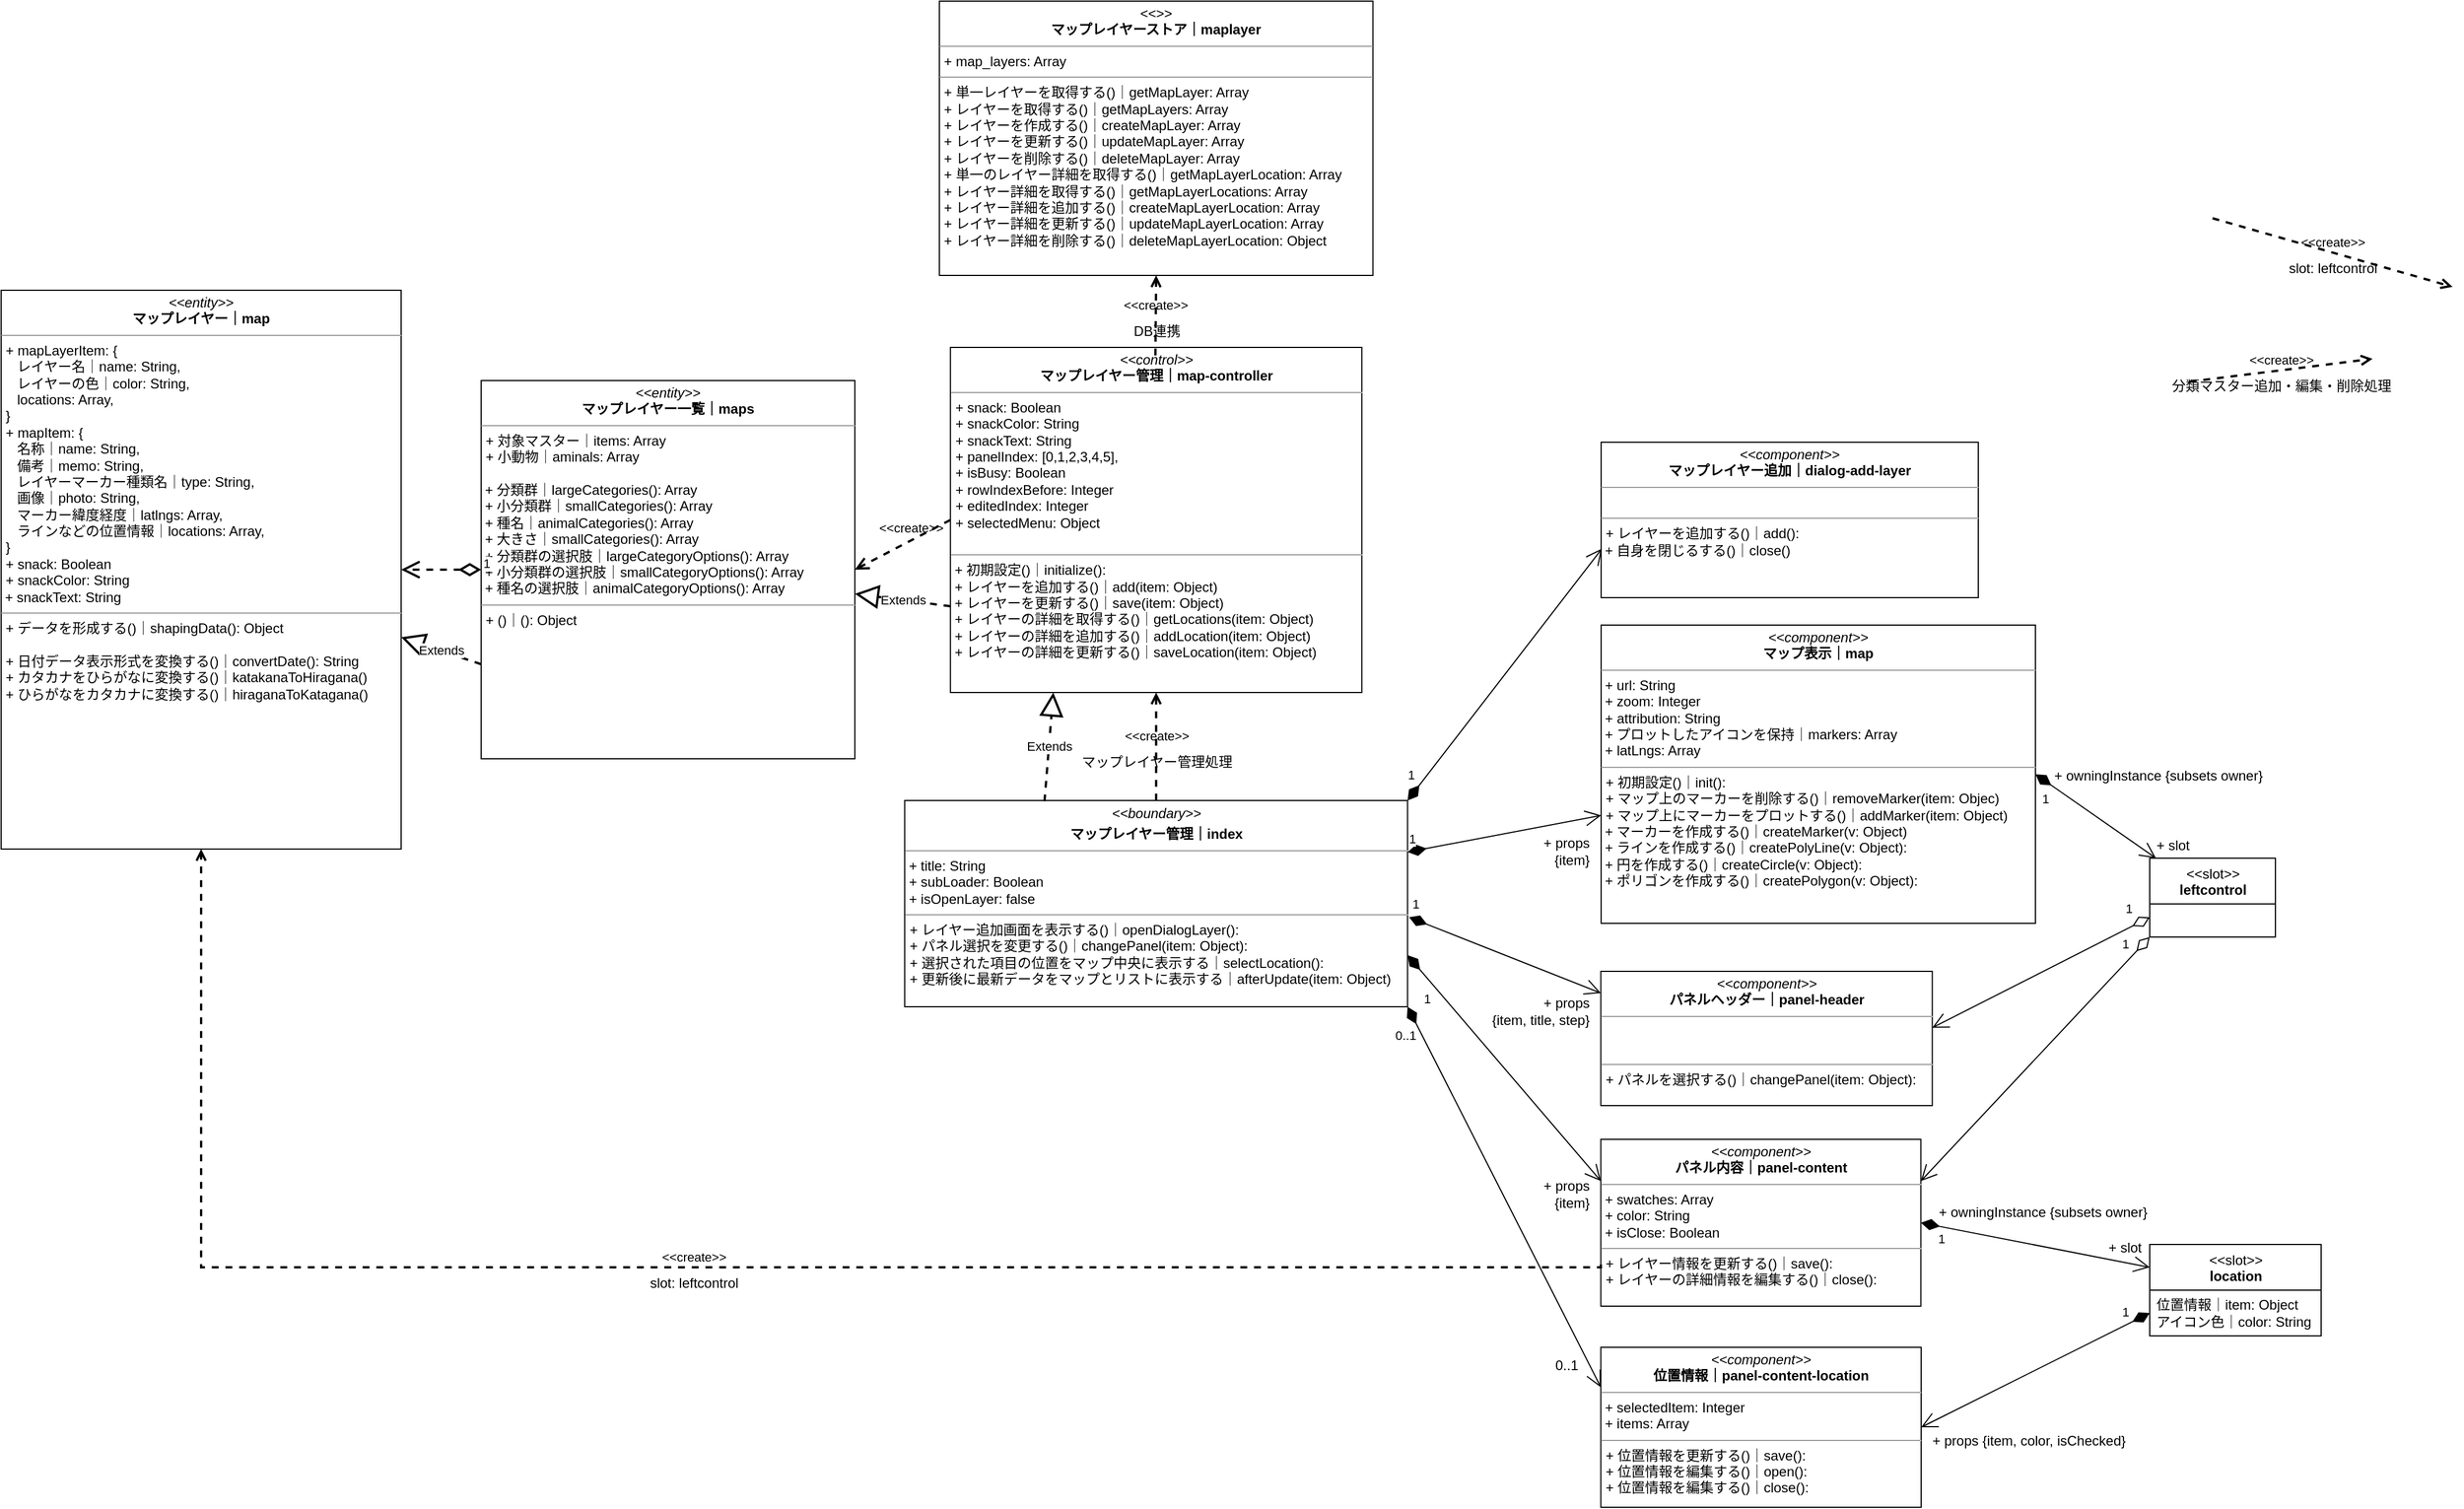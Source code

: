 <mxfile version="20.3.6" type="github">
  <diagram id="1vQAmfwqQpi16tIRLO6_" name="関連図">
    <mxGraphModel dx="1969" dy="3689" grid="1" gridSize="10" guides="1" tooltips="1" connect="1" arrows="1" fold="1" page="1" pageScale="1" pageWidth="1654" pageHeight="1169" math="0" shadow="0">
      <root>
        <mxCell id="0" />
        <mxCell id="1" parent="0" />
        <mxCell id="9pBoTxXE3n9o_mQpE5U--1" value="&lt;p style=&quot;margin:0px;margin-top:4px;text-align:center;&quot;&gt;&lt;i&gt;&amp;lt;&amp;lt;control&amp;gt;&amp;gt;&lt;/i&gt;&lt;br&gt;&lt;b&gt;マップレイヤー管理｜map-controller&lt;/b&gt;&lt;/p&gt;&lt;hr size=&quot;1&quot;&gt;&lt;p style=&quot;margin:0px;margin-left:4px;&quot;&gt;+&amp;nbsp;&lt;span style=&quot;background-color: initial;&quot;&gt;snack: Boolean&lt;/span&gt;&lt;/p&gt;&lt;p style=&quot;margin:0px;margin-left:4px;&quot;&gt;+ snackColor: String&lt;/p&gt;&lt;p style=&quot;margin:0px;margin-left:4px;&quot;&gt;+ snackText: String&lt;/p&gt;&lt;p style=&quot;margin:0px;margin-left:4px;&quot;&gt;+ panelIndex: [0,1,2,3,4,5],&lt;/p&gt;&lt;p style=&quot;margin:0px;margin-left:4px;&quot;&gt;+ isBusy: Boolean&lt;/p&gt;&lt;p style=&quot;margin:0px;margin-left:4px;&quot;&gt;+ rowIndexBefore: Integer&lt;/p&gt;&lt;p style=&quot;margin:0px;margin-left:4px;&quot;&gt;+ editedIndex: Integer&lt;/p&gt;&lt;p style=&quot;margin:0px;margin-left:4px;&quot;&gt;+ selectedMenu: Object&lt;/p&gt;&lt;br&gt;&lt;div&gt;&lt;/div&gt;&lt;hr size=&quot;1&quot;&gt;&lt;p style=&quot;margin:0px;margin-left:4px;&quot;&gt;&lt;/p&gt;&amp;nbsp;+ 初期設定()｜initialize():&amp;nbsp;&lt;br&gt;&amp;nbsp;&lt;span style=&quot;background-color: initial;&quot;&gt;+&amp;nbsp;&lt;/span&gt;レイヤーを追加する()｜&lt;span style=&quot;background-color: initial;&quot;&gt;add(item: Object)&lt;br&gt;&lt;/span&gt;&amp;nbsp;&lt;span style=&quot;background-color: initial;&quot;&gt;+&amp;nbsp;&lt;/span&gt;レイヤーを更新する()｜&lt;span style=&quot;background-color: initial;&quot;&gt;save(item: Object)&lt;/span&gt;&lt;span style=&quot;background-color: initial;&quot;&gt;&lt;br&gt;&lt;/span&gt;&amp;nbsp;&lt;span style=&quot;background-color: initial;&quot;&gt;+&amp;nbsp;&lt;/span&gt;レイヤーの詳細を取得する()｜&lt;span style=&quot;background-color: initial;&quot;&gt;getLocations(item: Object)&lt;br&gt;&lt;/span&gt;&amp;nbsp;&lt;span style=&quot;background-color: initial;&quot;&gt;+&amp;nbsp;&lt;/span&gt;レイヤーの詳細を追加する()｜&lt;span style=&quot;background-color: initial;&quot;&gt;addLocation(item: Object)&lt;br&gt;&lt;/span&gt;&amp;nbsp;&lt;span style=&quot;background-color: initial;&quot;&gt;+&amp;nbsp;&lt;/span&gt;レイヤーの詳細を更新する()｜&lt;span style=&quot;background-color: initial;&quot;&gt;saveLocation(item: Object)&lt;/span&gt;&lt;span style=&quot;background-color: initial;&quot;&gt;&lt;br&gt;&lt;/span&gt;" style="verticalAlign=top;align=left;overflow=fill;fontSize=12;fontFamily=Helvetica;html=1;" vertex="1" parent="1">
          <mxGeometry x="910.63" y="-1997" width="360" height="302" as="geometry" />
        </mxCell>
        <mxCell id="9pBoTxXE3n9o_mQpE5U--2" value="&lt;p style=&quot;margin:0px;margin-top:4px;text-align:center;&quot;&gt;&lt;i&gt;&amp;lt;&amp;lt;entity&amp;gt;&amp;gt;&lt;/i&gt;&lt;br&gt;&lt;b&gt;マップレイヤー｜map&lt;/b&gt;&lt;/p&gt;&lt;hr size=&quot;1&quot;&gt;&lt;p style=&quot;margin:0px;margin-left:4px;&quot;&gt;&lt;span style=&quot;background-color: initial;&quot;&gt;+ mapLayerItem: {&amp;nbsp;&lt;/span&gt;&lt;/p&gt;&lt;p style=&quot;margin:0px;margin-left:4px;&quot;&gt;&lt;span style=&quot;background-color: initial;&quot;&gt;&amp;nbsp; &amp;nbsp;レイヤー名｜name: String,&lt;/span&gt;&lt;br&gt;&lt;/p&gt;&lt;p style=&quot;margin:0px;margin-left:4px;&quot;&gt;&lt;span style=&quot;background-color: initial;&quot;&gt;&amp;nbsp; &amp;nbsp;レイヤーの色｜color: String,&lt;/span&gt;&lt;br&gt;&lt;/p&gt;&lt;p style=&quot;margin:0px;margin-left:4px;&quot;&gt;&lt;span style=&quot;background-color: initial;&quot;&gt;&amp;nbsp; &amp;nbsp;locations: Array,&lt;/span&gt;&lt;br&gt;&lt;/p&gt;&lt;p style=&quot;margin:0px;margin-left:4px;&quot;&gt;}&lt;/p&gt;&lt;p style=&quot;margin: 0px 0px 0px 4px;&quot;&gt;+&amp;nbsp;mapItem: {&lt;/p&gt;&lt;p style=&quot;margin: 0px 0px 0px 4px;&quot;&gt;&amp;nbsp; &amp;nbsp;名称｜name: String,&lt;br&gt;&lt;/p&gt;&lt;p style=&quot;margin: 0px 0px 0px 4px;&quot;&gt;&amp;nbsp; &amp;nbsp;備考｜memo: String,&lt;br&gt;&lt;/p&gt;&lt;p style=&quot;margin: 0px 0px 0px 4px;&quot;&gt;&amp;nbsp; &amp;nbsp;レイヤーマーカー種類名｜type: String,&lt;br&gt;&lt;/p&gt;&lt;p style=&quot;margin: 0px 0px 0px 4px;&quot;&gt;&amp;nbsp; &amp;nbsp;画像｜photo: String,&lt;br&gt;&lt;/p&gt;&lt;p style=&quot;margin: 0px 0px 0px 4px;&quot;&gt;&amp;nbsp; &amp;nbsp;マーカー緯度経度｜latlngs: Array,&lt;br&gt;&lt;/p&gt;&lt;p style=&quot;margin: 0px 0px 0px 4px;&quot;&gt;&amp;nbsp; &amp;nbsp;ラインなどの位置情報｜locations: Array,&lt;br&gt;&lt;/p&gt;&lt;p style=&quot;margin: 0px 0px 0px 4px;&quot;&gt;}&lt;/p&gt;&lt;p style=&quot;margin: 0px 0px 0px 4px;&quot;&gt;&lt;span style=&quot;background-color: initial;&quot;&gt;+&amp;nbsp;snack: Boolean&lt;/span&gt;&lt;br&gt;&lt;/p&gt;&lt;p style=&quot;margin: 0px 0px 0px 4px;&quot;&gt;+&amp;nbsp;snackColor: String&lt;span style=&quot;background-color: initial;&quot;&gt;&lt;br&gt;&lt;/span&gt;&lt;/p&gt;&amp;nbsp;+&amp;nbsp;snackText&lt;span style=&quot;background-color: initial;&quot;&gt;: String&lt;/span&gt;&lt;br&gt;&lt;hr size=&quot;1&quot;&gt;&lt;p style=&quot;margin:0px;margin-left:4px;&quot;&gt;+ データを形成する()｜shapingData(): Object&lt;br&gt;&lt;/p&gt;&lt;p style=&quot;margin:0px;margin-left:4px;&quot;&gt;&lt;br&gt;&lt;/p&gt;&lt;p style=&quot;margin:0px;margin-left:4px;&quot;&gt;+ 日付データ表示形式を変換する()｜convertDate(): String&lt;br&gt;&lt;/p&gt;&lt;p style=&quot;margin:0px;margin-left:4px;&quot;&gt;+ カタカナをひらがなに変換する()｜katakanaToHiragana()&lt;/p&gt;&lt;p style=&quot;margin:0px;margin-left:4px;&quot;&gt;+ ひらがなをカタカナ&lt;span style=&quot;background-color: initial;&quot;&gt;に変換する()｜hiraganaToKatagana()&lt;/span&gt;&lt;/p&gt;" style="verticalAlign=top;align=left;overflow=fill;fontSize=12;fontFamily=Helvetica;html=1;" vertex="1" parent="1">
          <mxGeometry x="80" y="-2047" width="350" height="489" as="geometry" />
        </mxCell>
        <mxCell id="9pBoTxXE3n9o_mQpE5U--3" value="&lt;p style=&quot;margin:0px;margin-top:4px;text-align:center;&quot;&gt;&lt;i&gt;&amp;lt;&amp;lt;entity&amp;gt;&amp;gt;&lt;/i&gt;&lt;br&gt;&lt;b&gt;マップレイヤー一覧｜&lt;/b&gt;&lt;b&gt;map&lt;/b&gt;&lt;b&gt;s&lt;/b&gt;&lt;br&gt;&lt;/p&gt;&lt;hr size=&quot;1&quot;&gt;&lt;p style=&quot;margin:0px;margin-left:4px;&quot;&gt;+ 対象マスター｜items: Array&lt;/p&gt;&lt;p style=&quot;margin:0px;margin-left:4px;&quot;&gt;+ 小動物｜aminals: Array&lt;br&gt;&lt;/p&gt;&lt;p style=&quot;margin:0px;margin-left:4px;&quot;&gt;&lt;br&gt;&lt;/p&gt;&lt;div style=&quot;&quot;&gt;&lt;div&gt;&amp;nbsp;+ 分類群｜largeCategories(): Array&lt;/div&gt;&lt;div&gt;&amp;nbsp;+ 小分類群｜smallCategories(): Array&lt;/div&gt;&lt;div&gt;&amp;nbsp;+ 種名｜animalCategories(): Array&lt;br&gt;&lt;/div&gt;&lt;div&gt;&amp;nbsp;+ 大きさ｜smallCategories(): Array&lt;br&gt;&lt;/div&gt;&lt;div&gt;&amp;nbsp;+ 分類群の選択肢｜largeCategoryOptions(): Array&lt;/div&gt;&lt;div&gt;&amp;nbsp;+ 小分類群の選択肢｜smallCategoryOptions(): Array&lt;br&gt;&lt;/div&gt;&lt;div&gt;&amp;nbsp;+ 種名の選択肢｜animalCategoryOptions(): Array&lt;/div&gt;&lt;/div&gt;&lt;hr size=&quot;1&quot;&gt;&lt;p style=&quot;margin:0px;margin-left:4px;&quot;&gt;&lt;span style=&quot;background-color: initial;&quot;&gt;+ ()｜(): Object&lt;/span&gt;&lt;br&gt;&lt;/p&gt;&lt;p style=&quot;margin:0px;margin-left:4px;&quot;&gt;&lt;br&gt;&lt;/p&gt;" style="verticalAlign=top;align=left;overflow=fill;fontSize=12;fontFamily=Helvetica;html=1;fontColor=#000000;" vertex="1" parent="1">
          <mxGeometry x="500" y="-1968" width="327" height="331" as="geometry" />
        </mxCell>
        <mxCell id="9pBoTxXE3n9o_mQpE5U--4" value="&lt;p style=&quot;margin:0px;margin-top:4px;text-align:center;&quot;&gt;&lt;i&gt;&amp;lt;&amp;lt;&lt;/i&gt;&lt;i&gt;component&lt;/i&gt;&lt;i&gt;&amp;gt;&amp;gt;&lt;/i&gt;&lt;br&gt;&lt;b&gt;マップレイヤー追加｜&lt;/b&gt;&lt;b style=&quot;background-color: initial;&quot;&gt;dialog-add-layer&lt;/b&gt;&lt;/p&gt;&lt;hr size=&quot;1&quot;&gt;&lt;div&gt;&lt;/div&gt;&lt;br&gt;&lt;hr size=&quot;1&quot;&gt;&lt;p style=&quot;margin:0px;margin-left:4px;&quot;&gt;+ レイヤーを追加する()｜add():&amp;nbsp;&lt;/p&gt;&amp;nbsp;+ 自身を閉じるする()｜close()" style="verticalAlign=top;align=left;overflow=fill;fontSize=12;fontFamily=Helvetica;html=1;" vertex="1" parent="1">
          <mxGeometry x="1480" y="-1914" width="330" height="136" as="geometry" />
        </mxCell>
        <mxCell id="9pBoTxXE3n9o_mQpE5U--8" value="&lt;p style=&quot;margin:0px;margin-top:4px;text-align:center;&quot;&gt;&lt;i&gt;&amp;lt;&amp;lt;&lt;/i&gt;&lt;i&gt;component&lt;/i&gt;&lt;i&gt;&amp;gt;&amp;gt;&lt;/i&gt;&lt;br&gt;&lt;b&gt;マップ表示｜&lt;/b&gt;&lt;b style=&quot;background-color: initial;&quot;&gt;map&lt;/b&gt;&lt;/p&gt;&lt;hr size=&quot;1&quot;&gt;&lt;div&gt;&lt;span style=&quot;background-color: initial;&quot;&gt;&amp;nbsp;+ url: String&lt;/span&gt;&lt;/div&gt;&lt;div&gt;&amp;nbsp;+ zoom: Integer&lt;/div&gt;&amp;nbsp;+&amp;nbsp;&lt;span style=&quot;background-color: initial;&quot;&gt;attribution: String&lt;/span&gt;&lt;br&gt;&amp;nbsp;+ プロットしたアイコンを保持｜&lt;span style=&quot;background-color: initial;&quot;&gt;markers: Array&lt;/span&gt;&lt;br&gt;&amp;nbsp;+&amp;nbsp;&lt;span style=&quot;background-color: initial;&quot;&gt;latLngs: Array&lt;/span&gt;&lt;br&gt;&lt;hr size=&quot;1&quot;&gt;&lt;p style=&quot;margin:0px;margin-left:4px;&quot;&gt;+ 初期設定()｜init():&amp;nbsp;&lt;/p&gt;&lt;p style=&quot;margin:0px;margin-left:4px;&quot;&gt;+ マップ上のマーカーを削除する()｜removeMarker(item: Objec)&lt;br&gt;&lt;/p&gt;&lt;p style=&quot;margin:0px;margin-left:4px;&quot;&gt;+ マップ上にマーカーをプロットする()｜addMarker(item: Object)&lt;br&gt;&lt;/p&gt;&amp;nbsp;+ マーカーを作成する()｜createMarker(v: Object)&lt;br&gt;&amp;nbsp;+ ラインを作成する()｜createPolyLine(v: Object):&amp;nbsp;&lt;br&gt;&amp;nbsp;+ 円を作成する()｜createCircle(v: Object):&amp;nbsp;&lt;br&gt;&amp;nbsp;+ ポリゴンを作成する()｜createPolygon(v: Object):&amp;nbsp;" style="verticalAlign=top;align=left;overflow=fill;fontSize=12;fontFamily=Helvetica;html=1;" vertex="1" parent="1">
          <mxGeometry x="1480" y="-1754" width="380" height="261" as="geometry" />
        </mxCell>
        <mxCell id="9pBoTxXE3n9o_mQpE5U--9" value="&lt;p style=&quot;margin:0px;margin-top:4px;text-align:center;&quot;&gt;&lt;i&gt;&amp;lt;&amp;lt;boundary&amp;gt;&amp;gt;&lt;/i&gt;&lt;b&gt;&lt;br&gt;&lt;/b&gt;&lt;/p&gt;&lt;p style=&quot;margin:0px;margin-top:4px;text-align:center;&quot;&gt;&lt;b&gt;マップレイヤー管理｜index&lt;/b&gt;&lt;/p&gt;&lt;hr size=&quot;1&quot;&gt;&lt;div&gt;&amp;nbsp;+ title: String&lt;/div&gt;&lt;div&gt;&lt;span style=&quot;background-color: initial;&quot;&gt;&amp;nbsp;+ subLoader: Boolean&lt;/span&gt;&lt;/div&gt;&lt;div&gt;&lt;span style=&quot;background-color: initial;&quot;&gt;&amp;nbsp;+ isOpenLayer: false&lt;/span&gt;&lt;/div&gt;&lt;hr size=&quot;1&quot;&gt;&lt;p style=&quot;margin:0px;margin-left:4px;&quot;&gt;+ レイヤー追加画面を表示する()｜openDialogLayer():&amp;nbsp;&lt;span style=&quot;background-color: initial;&quot;&gt;&lt;br&gt;&lt;/span&gt;&lt;/p&gt;&lt;p style=&quot;margin:0px;margin-left:4px;&quot;&gt;+ パネル選択を変更する()｜changePanel(item: Object):&amp;nbsp;&lt;br&gt;&lt;/p&gt;&lt;p style=&quot;margin:0px;margin-left:4px;&quot;&gt;+ 選択された項目の位置をマップ中央に表示する｜selectLocation():&amp;nbsp;&lt;/p&gt;&lt;p style=&quot;margin:0px;margin-left:4px;&quot;&gt;+ 更新後に最新データをマップとリストに表示する｜afterUpdate(item: Object)&lt;/p&gt;&lt;p style=&quot;margin:0px;margin-left:4px;&quot;&gt;&lt;/p&gt;" style="verticalAlign=top;align=left;overflow=fill;fontSize=12;fontFamily=Helvetica;html=1;" vertex="1" parent="1">
          <mxGeometry x="870.63" y="-1600.5" width="440" height="180.5" as="geometry" />
        </mxCell>
        <mxCell id="9pBoTxXE3n9o_mQpE5U--10" value="&amp;lt;&amp;lt;create&amp;gt;&amp;gt;" style="endArrow=open;html=1;rounded=0;align=center;verticalAlign=bottom;dashed=1;endFill=0;labelBackgroundColor=none;fontColor=#000000;startSize=22;endSize=6;sourcePerimeterSpacing=0;targetPerimeterSpacing=0;strokeWidth=2;jumpSize=6;" edge="1" parent="1">
          <mxGeometry relative="1" as="geometry">
            <mxPoint x="1995" y="-1967" as="sourcePoint" />
            <mxPoint x="2155" y="-1987" as="targetPoint" />
          </mxGeometry>
        </mxCell>
        <mxCell id="9pBoTxXE3n9o_mQpE5U--11" value="分類マスター追加・編集・削除処理" style="resizable=0;html=1;align=center;verticalAlign=top;labelBackgroundColor=none;fontColor=#000000;" connectable="0" vertex="1" parent="9pBoTxXE3n9o_mQpE5U--10">
          <mxGeometry relative="1" as="geometry" />
        </mxCell>
        <mxCell id="9pBoTxXE3n9o_mQpE5U--12" value="&lt;p style=&quot;margin:0px;margin-top:4px;text-align:center;&quot;&gt;&lt;i&gt;&amp;lt;&amp;lt;&lt;/i&gt;&lt;i&gt;component&lt;/i&gt;&lt;i&gt;&amp;gt;&amp;gt;&lt;/i&gt;&lt;br&gt;&lt;b&gt;パネルヘッダー｜&lt;/b&gt;&lt;b style=&quot;background-color: initial;&quot;&gt;panel-header&lt;/b&gt;&lt;/p&gt;&lt;hr size=&quot;1&quot;&gt;&lt;div&gt;&lt;br&gt;&lt;/div&gt;&lt;br&gt;&lt;hr size=&quot;1&quot;&gt;&lt;p style=&quot;margin:0px;margin-left:4px;&quot;&gt;+ パネルを選択する()｜changePanel(item: Object):&amp;nbsp;&lt;/p&gt;" style="verticalAlign=top;align=left;overflow=fill;fontSize=12;fontFamily=Helvetica;html=1;" vertex="1" parent="1">
          <mxGeometry x="1479.75" y="-1451" width="290" height="117.5" as="geometry" />
        </mxCell>
        <mxCell id="9pBoTxXE3n9o_mQpE5U--13" value="&lt;p style=&quot;margin:0px;margin-top:4px;text-align:center;&quot;&gt;&lt;i&gt;&amp;lt;&amp;lt;&amp;gt;&amp;gt;&lt;/i&gt;&lt;br&gt;&lt;b&gt;マップレイヤーストア｜maplayer&lt;/b&gt;&lt;br&gt;&lt;/p&gt;&lt;hr size=&quot;1&quot;&gt;&lt;p style=&quot;margin:0px;margin-left:4px;&quot;&gt;+ map_layers: Array&lt;/p&gt;&lt;hr size=&quot;1&quot;&gt;&lt;p style=&quot;margin:0px;margin-left:4px;&quot;&gt;&lt;span style=&quot;background-color: initial;&quot;&gt;+ 単一レイヤーを取得する()｜getMapLayer: Array&lt;/span&gt;&lt;br&gt;&lt;/p&gt;&lt;p style=&quot;margin:0px;margin-left:4px;&quot;&gt;+ レイヤーを取得する()｜getMapLayers: Array&lt;/p&gt;&lt;p style=&quot;margin:0px;margin-left:4px;&quot;&gt;+ レイヤーを作成する()｜createMapLayer: Array&lt;/p&gt;&lt;p style=&quot;margin:0px;margin-left:4px;&quot;&gt;+ レイヤーを更新する()｜updateMapLayer: Array&lt;/p&gt;&lt;p style=&quot;margin:0px;margin-left:4px;&quot;&gt;+ レイヤーを削除する()｜deleteMapLayer: Array&lt;/p&gt;&lt;p style=&quot;margin:0px;margin-left:4px;&quot;&gt;+ 単一のレイヤー詳細を取得する()｜getMapLayerLocation: Array&lt;/p&gt;&lt;p style=&quot;margin:0px;margin-left:4px;&quot;&gt;+ レイヤー詳細を取得する()｜getMapLayerLocations: Array&lt;/p&gt;&lt;p style=&quot;margin:0px;margin-left:4px;&quot;&gt;+ レイヤー詳細を追加する()｜createMapLayerLocation: Array&lt;/p&gt;&lt;p style=&quot;margin:0px;margin-left:4px;&quot;&gt;+ レイヤー詳細を更新する()｜updateMapLayerLocation: Array&lt;/p&gt;&lt;p style=&quot;margin:0px;margin-left:4px;&quot;&gt;&lt;span style=&quot;background-color: initial;&quot;&gt;&lt;/span&gt;&lt;/p&gt;&lt;p style=&quot;margin:0px;margin-left:4px;&quot;&gt;+ レイヤー詳細を削除する&lt;span style=&quot;background-color: initial;&quot;&gt;()｜deleteMapLayerLocation: Object&lt;/span&gt;&lt;/p&gt;" style="verticalAlign=top;align=left;overflow=fill;fontSize=12;fontFamily=Helvetica;html=1;fontColor=#000000;" vertex="1" parent="1">
          <mxGeometry x="900.94" y="-2300" width="379.37" height="240" as="geometry" />
        </mxCell>
        <mxCell id="9pBoTxXE3n9o_mQpE5U--16" value="1" style="endArrow=open;html=1;endSize=12;startArrow=diamondThin;startSize=14;startFill=0;align=left;verticalAlign=bottom;rounded=0;dashed=1;fontColor=#000000;sourcePerimeterSpacing=0;targetPerimeterSpacing=0;strokeWidth=2;jumpSize=6;exitX=0;exitY=0.5;exitDx=0;exitDy=0;entryX=1;entryY=0.5;entryDx=0;entryDy=0;" edge="1" parent="1" source="9pBoTxXE3n9o_mQpE5U--3" target="9pBoTxXE3n9o_mQpE5U--2">
          <mxGeometry x="-1" y="3" relative="1" as="geometry">
            <mxPoint x="600" y="-1535.5" as="sourcePoint" />
            <mxPoint x="510" y="-1535.5" as="targetPoint" />
          </mxGeometry>
        </mxCell>
        <mxCell id="9pBoTxXE3n9o_mQpE5U--17" value="Extends" style="endArrow=block;endSize=16;endFill=0;html=1;rounded=0;dashed=1;fontColor=#000000;sourcePerimeterSpacing=0;targetPerimeterSpacing=0;strokeWidth=2;jumpSize=6;exitX=0;exitY=0.75;exitDx=0;exitDy=0;" edge="1" parent="1" source="9pBoTxXE3n9o_mQpE5U--1" target="9pBoTxXE3n9o_mQpE5U--3">
          <mxGeometry width="160" relative="1" as="geometry">
            <mxPoint x="1186.25" y="-1575.5" as="sourcePoint" />
            <mxPoint x="927.0" y="-1571.207" as="targetPoint" />
          </mxGeometry>
        </mxCell>
        <mxCell id="9pBoTxXE3n9o_mQpE5U--18" value="&amp;lt;&amp;lt;create&amp;gt;&amp;gt;" style="endArrow=open;startArrow=none;endFill=0;startFill=0;endSize=8;html=1;verticalAlign=bottom;dashed=1;labelBackgroundColor=none;rounded=0;fontColor=#000000;sourcePerimeterSpacing=0;targetPerimeterSpacing=0;strokeWidth=2;jumpSize=6;entryX=1;entryY=0.5;entryDx=0;entryDy=0;exitX=0;exitY=0.5;exitDx=0;exitDy=0;" edge="1" parent="1" source="9pBoTxXE3n9o_mQpE5U--1" target="9pBoTxXE3n9o_mQpE5U--3">
          <mxGeometry x="-0.189" y="-2" width="160" relative="1" as="geometry">
            <mxPoint x="940.63" y="-1695" as="sourcePoint" />
            <mxPoint x="681.38" y="-1702.25" as="targetPoint" />
            <mxPoint as="offset" />
          </mxGeometry>
        </mxCell>
        <mxCell id="9pBoTxXE3n9o_mQpE5U--19" value="&amp;lt;&amp;lt;create&amp;gt;&amp;gt;" style="endArrow=open;html=1;rounded=0;align=center;verticalAlign=bottom;dashed=1;endFill=0;labelBackgroundColor=none;fontColor=#000000;startSize=22;endSize=6;sourcePerimeterSpacing=0;targetPerimeterSpacing=0;strokeWidth=2;jumpSize=6;entryX=0.5;entryY=1;entryDx=0;entryDy=0;" edge="1" parent="1" source="9pBoTxXE3n9o_mQpE5U--9" target="9pBoTxXE3n9o_mQpE5U--1">
          <mxGeometry relative="1" as="geometry">
            <mxPoint x="1300.447" y="-1543.47" as="sourcePoint" />
            <mxPoint x="1510.0" y="-1840.0" as="targetPoint" />
          </mxGeometry>
        </mxCell>
        <mxCell id="9pBoTxXE3n9o_mQpE5U--20" value="マップレイヤー管理処理" style="resizable=0;html=1;align=center;verticalAlign=top;labelBackgroundColor=none;fontColor=#000000;" connectable="0" vertex="1" parent="9pBoTxXE3n9o_mQpE5U--19">
          <mxGeometry relative="1" as="geometry" />
        </mxCell>
        <mxCell id="9pBoTxXE3n9o_mQpE5U--21" value="&lt;p style=&quot;margin:0px;margin-top:4px;text-align:center;&quot;&gt;&lt;i&gt;&amp;lt;&amp;lt;component&amp;gt;&amp;gt;&lt;/i&gt;&lt;br&gt;&lt;b&gt;パネル内容｜&lt;/b&gt;&lt;b style=&quot;background-color: initial;&quot;&gt;panel-content&lt;/b&gt;&lt;/p&gt;&lt;hr size=&quot;1&quot;&gt;&lt;div&gt;&lt;span style=&quot;background-color: initial;&quot;&gt;&amp;nbsp;+ swatches: Array&lt;/span&gt;&lt;/div&gt;&amp;nbsp;+ color: String&lt;br&gt;&amp;nbsp;+&amp;nbsp;isClose: Boolean&lt;br&gt;&lt;hr size=&quot;1&quot;&gt;&lt;p style=&quot;margin:0px;margin-left:4px;&quot;&gt;&lt;span style=&quot;background-color: initial;&quot;&gt;+ レイヤー情報を更新する()｜save():&amp;nbsp;&lt;/span&gt;&lt;br&gt;&lt;/p&gt;&lt;p style=&quot;margin:0px;margin-left:4px;&quot;&gt;+ レイヤーの詳細情報を編集する()｜close():&amp;nbsp;&lt;span style=&quot;background-color: initial;&quot;&gt;&lt;br&gt;&lt;/span&gt;&lt;/p&gt;" style="verticalAlign=top;align=left;overflow=fill;fontSize=12;fontFamily=Helvetica;html=1;" vertex="1" parent="1">
          <mxGeometry x="1479.75" y="-1304" width="280" height="146" as="geometry" />
        </mxCell>
        <mxCell id="9pBoTxXE3n9o_mQpE5U--27" value="&amp;lt;&amp;lt;create&amp;gt;&amp;gt;" style="endArrow=open;html=1;rounded=0;align=center;verticalAlign=bottom;dashed=1;endFill=0;labelBackgroundColor=none;fontColor=#000000;startSize=22;endSize=6;sourcePerimeterSpacing=0;targetPerimeterSpacing=0;strokeWidth=2;jumpSize=6;" edge="1" parent="1">
          <mxGeometry relative="1" as="geometry">
            <mxPoint x="2015" y="-2110" as="sourcePoint" />
            <mxPoint x="2225" y="-2050" as="targetPoint" />
          </mxGeometry>
        </mxCell>
        <mxCell id="9pBoTxXE3n9o_mQpE5U--28" value="slot:&amp;nbsp;leftcontrol" style="resizable=0;html=1;align=center;verticalAlign=top;labelBackgroundColor=none;fontColor=#000000;" connectable="0" vertex="1" parent="9pBoTxXE3n9o_mQpE5U--27">
          <mxGeometry relative="1" as="geometry" />
        </mxCell>
        <mxCell id="9pBoTxXE3n9o_mQpE5U--55" value="&amp;lt;&amp;lt;create&amp;gt;&amp;gt;" style="endArrow=open;html=1;rounded=0;align=center;verticalAlign=bottom;dashed=1;endFill=0;labelBackgroundColor=none;fontColor=#000000;startSize=22;endSize=6;sourcePerimeterSpacing=0;targetPerimeterSpacing=0;strokeWidth=2;jumpSize=6;entryX=0.5;entryY=1;entryDx=0;entryDy=0;exitX=0;exitY=0.75;exitDx=0;exitDy=0;edgeStyle=orthogonalEdgeStyle;" edge="1" parent="1" source="9pBoTxXE3n9o_mQpE5U--21" target="9pBoTxXE3n9o_mQpE5U--2">
          <mxGeometry relative="1" as="geometry">
            <mxPoint x="1200.938" y="-1426" as="sourcePoint" />
            <mxPoint x="1215" y="-1326" as="targetPoint" />
            <Array as="points">
              <mxPoint x="1480" y="-1192" />
              <mxPoint x="255" y="-1192" />
            </Array>
          </mxGeometry>
        </mxCell>
        <mxCell id="9pBoTxXE3n9o_mQpE5U--56" value="slot:&amp;nbsp;leftcontrol" style="resizable=0;html=1;align=center;verticalAlign=top;labelBackgroundColor=none;fontColor=#000000;" connectable="0" vertex="1" parent="9pBoTxXE3n9o_mQpE5U--55">
          <mxGeometry relative="1" as="geometry" />
        </mxCell>
        <mxCell id="9pBoTxXE3n9o_mQpE5U--57" value="Extends" style="endArrow=block;endSize=16;endFill=0;html=1;rounded=0;dashed=1;fontColor=#000000;sourcePerimeterSpacing=0;targetPerimeterSpacing=0;strokeWidth=2;jumpSize=6;exitX=0;exitY=0.75;exitDx=0;exitDy=0;" edge="1" parent="1" source="9pBoTxXE3n9o_mQpE5U--3" target="9pBoTxXE3n9o_mQpE5U--2">
          <mxGeometry width="160" relative="1" as="geometry">
            <mxPoint x="920.63" y="-1781.036" as="sourcePoint" />
            <mxPoint x="837.0" y="-1799.467" as="targetPoint" />
          </mxGeometry>
        </mxCell>
        <mxCell id="9pBoTxXE3n9o_mQpE5U--59" value="&amp;lt;&amp;lt;create&amp;gt;&amp;gt;" style="endArrow=open;html=1;rounded=0;align=center;verticalAlign=bottom;dashed=1;endFill=0;labelBackgroundColor=none;fontColor=#000000;startSize=22;endSize=6;sourcePerimeterSpacing=0;targetPerimeterSpacing=0;strokeWidth=2;jumpSize=6;entryX=0.5;entryY=1;entryDx=0;entryDy=0;" edge="1" parent="1" target="9pBoTxXE3n9o_mQpE5U--13">
          <mxGeometry relative="1" as="geometry">
            <mxPoint x="1090" y="-1990" as="sourcePoint" />
            <mxPoint x="1100.63" y="-1685.0" as="targetPoint" />
          </mxGeometry>
        </mxCell>
        <mxCell id="9pBoTxXE3n9o_mQpE5U--60" value="DB連携" style="resizable=0;html=1;align=center;verticalAlign=top;labelBackgroundColor=none;fontColor=#000000;" connectable="0" vertex="1" parent="9pBoTxXE3n9o_mQpE5U--59">
          <mxGeometry relative="1" as="geometry" />
        </mxCell>
        <mxCell id="9pBoTxXE3n9o_mQpE5U--61" value="&lt;p style=&quot;margin:0px;margin-top:4px;text-align:center;&quot;&gt;&lt;i&gt;&amp;lt;&amp;lt;&lt;/i&gt;&lt;i&gt;component&lt;/i&gt;&lt;i&gt;&amp;gt;&amp;gt;&lt;/i&gt;&lt;br&gt;&lt;b&gt;位置情報｜&lt;/b&gt;&lt;b style=&quot;background-color: initial;&quot;&gt;panel-content-location&lt;/b&gt;&lt;/p&gt;&lt;hr size=&quot;1&quot;&gt;&lt;div&gt;&lt;span style=&quot;background-color: initial;&quot;&gt;&amp;nbsp;+ selectedItem: Integer&lt;/span&gt;&lt;/div&gt;&lt;div&gt;&lt;/div&gt;&amp;nbsp;+ items: Array&lt;br&gt;&lt;hr size=&quot;1&quot;&gt;&lt;p style=&quot;margin:0px;margin-left:4px;&quot;&gt;&lt;span style=&quot;background-color: initial;&quot;&gt;+&amp;nbsp;&lt;/span&gt;位置&lt;span style=&quot;background-color: initial;&quot;&gt;情報を更新する()｜save():&amp;nbsp;&lt;/span&gt;&lt;br&gt;&lt;/p&gt;&lt;p style=&quot;margin:0px;margin-left:4px;&quot;&gt;+ 位置情報を編集する()｜open():&amp;nbsp;&lt;span style=&quot;background-color: initial;&quot;&gt;&lt;br&gt;&lt;/span&gt;&lt;/p&gt;&lt;p style=&quot;margin:0px;margin-left:4px;&quot;&gt;+ 位置情報を編集する()｜close():&amp;nbsp;&lt;br&gt;&lt;/p&gt;" style="verticalAlign=top;align=left;overflow=fill;fontSize=12;fontFamily=Helvetica;html=1;" vertex="1" parent="1">
          <mxGeometry x="1479.75" y="-1122" width="280.25" height="140" as="geometry" />
        </mxCell>
        <mxCell id="9pBoTxXE3n9o_mQpE5U--74" value="1" style="endArrow=open;html=1;endSize=12;startArrow=diamondThin;startSize=14;startFill=1;align=left;verticalAlign=bottom;rounded=0;exitX=1;exitY=0.75;exitDx=0;exitDy=0;entryX=0;entryY=0.25;entryDx=0;entryDy=0;" edge="1" parent="1" source="9pBoTxXE3n9o_mQpE5U--9" target="9pBoTxXE3n9o_mQpE5U--21">
          <mxGeometry x="-0.666" y="-21" relative="1" as="geometry">
            <mxPoint x="1300" y="-1260" as="sourcePoint" />
            <mxPoint x="1460" y="-1260" as="targetPoint" />
            <mxPoint as="offset" />
          </mxGeometry>
        </mxCell>
        <mxCell id="9pBoTxXE3n9o_mQpE5U--75" value="1" style="endArrow=open;html=1;endSize=12;startArrow=diamondThin;startSize=14;startFill=1;align=left;verticalAlign=bottom;rounded=0;exitX=1.003;exitY=0.566;exitDx=0;exitDy=0;entryX=0;entryY=0.162;entryDx=0;entryDy=0;exitPerimeter=0;entryPerimeter=0;" edge="1" parent="1" source="9pBoTxXE3n9o_mQpE5U--9" target="9pBoTxXE3n9o_mQpE5U--12">
          <mxGeometry x="-1" y="3" relative="1" as="geometry">
            <mxPoint x="1200.938" y="-1426" as="sourcePoint" />
            <mxPoint x="1190" y="-1245" as="targetPoint" />
          </mxGeometry>
        </mxCell>
        <mxCell id="9pBoTxXE3n9o_mQpE5U--76" value="1" style="endArrow=open;html=1;endSize=12;startArrow=diamondThin;startSize=14;startFill=1;align=left;verticalAlign=bottom;rounded=0;exitX=1;exitY=0.25;exitDx=0;exitDy=0;" edge="1" parent="1" source="9pBoTxXE3n9o_mQpE5U--9" target="9pBoTxXE3n9o_mQpE5U--8">
          <mxGeometry x="-1" y="3" relative="1" as="geometry">
            <mxPoint x="1301.25" y="-1426" as="sourcePoint" />
            <mxPoint x="1442.5" y="-1337" as="targetPoint" />
          </mxGeometry>
        </mxCell>
        <mxCell id="9pBoTxXE3n9o_mQpE5U--77" value="1" style="endArrow=open;html=1;endSize=12;startArrow=diamondThin;startSize=14;startFill=1;align=left;verticalAlign=bottom;rounded=0;entryX=0.002;entryY=0.685;entryDx=0;entryDy=0;entryPerimeter=0;exitX=1;exitY=0;exitDx=0;exitDy=0;" edge="1" parent="1" source="9pBoTxXE3n9o_mQpE5U--9" target="9pBoTxXE3n9o_mQpE5U--4">
          <mxGeometry x="-0.93" y="10" relative="1" as="geometry">
            <mxPoint x="1290" y="-1590" as="sourcePoint" />
            <mxPoint x="1510" y="-1511" as="targetPoint" />
            <mxPoint as="offset" />
          </mxGeometry>
        </mxCell>
        <mxCell id="9pBoTxXE3n9o_mQpE5U--84" value="0..1" style="endArrow=open;html=1;endSize=12;startArrow=diamondThin;startSize=14;startFill=1;align=left;verticalAlign=bottom;rounded=0;exitX=1;exitY=1;exitDx=0;exitDy=0;entryX=0;entryY=0.25;entryDx=0;entryDy=0;" edge="1" parent="1" source="9pBoTxXE3n9o_mQpE5U--9" target="9pBoTxXE3n9o_mQpE5U--61">
          <mxGeometry x="-0.865" y="-27" relative="1" as="geometry">
            <mxPoint x="1200.938" y="-1426" as="sourcePoint" />
            <mxPoint x="1230" y="-1350" as="targetPoint" />
            <mxPoint y="-1" as="offset" />
          </mxGeometry>
        </mxCell>
        <mxCell id="9pBoTxXE3n9o_mQpE5U--107" value="&amp;lt;&amp;lt;slot&amp;gt;&amp;gt;&lt;br&gt;&lt;b&gt;location&lt;/b&gt;" style="swimlane;fontStyle=0;align=center;verticalAlign=top;childLayout=stackLayout;horizontal=1;startSize=40;horizontalStack=0;resizeParent=1;resizeParentMax=0;resizeLast=0;collapsible=0;marginBottom=0;html=1;" vertex="1" parent="1">
          <mxGeometry x="1960" y="-1212" width="150" height="80" as="geometry" />
        </mxCell>
        <mxCell id="9pBoTxXE3n9o_mQpE5U--108" value="位置情報｜item: Object&lt;br&gt;アイコン色｜color: String" style="text;html=1;strokeColor=none;fillColor=none;align=left;verticalAlign=middle;spacingLeft=4;spacingRight=4;overflow=hidden;rotatable=0;points=[[0,0.5],[1,0.5]];portConstraint=eastwest;" vertex="1" parent="9pBoTxXE3n9o_mQpE5U--107">
          <mxGeometry y="40" width="150" height="40" as="geometry" />
        </mxCell>
        <mxCell id="9pBoTxXE3n9o_mQpE5U--123" value="1" style="endArrow=open;html=1;endSize=12;startArrow=diamondThin;startSize=14;startFill=1;align=left;verticalAlign=bottom;rounded=0;exitX=1;exitY=0.5;exitDx=0;exitDy=0;entryX=0;entryY=0.25;entryDx=0;entryDy=0;" edge="1" parent="1" source="9pBoTxXE3n9o_mQpE5U--21" target="9pBoTxXE3n9o_mQpE5U--107">
          <mxGeometry x="-0.842" y="-20" relative="1" as="geometry">
            <mxPoint x="1499.75" y="-1131" as="sourcePoint" />
            <mxPoint x="1629.12" y="-1119" as="targetPoint" />
            <mxPoint x="1" as="offset" />
          </mxGeometry>
        </mxCell>
        <mxCell id="9pBoTxXE3n9o_mQpE5U--126" value="+ slot" style="resizable=0;html=1;align=right;verticalAlign=bottom;labelBackgroundColor=none;" connectable="0" vertex="1" parent="1">
          <mxGeometry x="1996" y="-1551" as="geometry">
            <mxPoint x="-1" y="-2" as="offset" />
          </mxGeometry>
        </mxCell>
        <mxCell id="9pBoTxXE3n9o_mQpE5U--122" value="+ props {item, color, isChecked}" style="resizable=0;html=1;align=right;verticalAlign=bottom;labelBackgroundColor=none;" connectable="0" vertex="1" parent="1">
          <mxGeometry x="1790" y="-1032" width="150" as="geometry" />
        </mxCell>
        <mxCell id="9pBoTxXE3n9o_mQpE5U--132" value="0..1" style="resizable=0;html=1;align=left;verticalAlign=top;labelBackgroundColor=none;" connectable="0" vertex="1" parent="1">
          <mxGeometry x="1447" y="-1122" as="geometry">
            <mxPoint x="-9" y="2" as="offset" />
          </mxGeometry>
        </mxCell>
        <mxCell id="9pBoTxXE3n9o_mQpE5U--136" value="&amp;lt;&amp;lt;slot&amp;gt;&amp;gt;&lt;br&gt;&lt;b&gt;leftcontrol&lt;/b&gt;" style="swimlane;fontStyle=0;align=center;verticalAlign=top;childLayout=stackLayout;horizontal=1;startSize=40;horizontalStack=0;resizeParent=1;resizeParentMax=0;resizeLast=0;collapsible=0;marginBottom=0;html=1;" vertex="1" parent="1">
          <mxGeometry x="1960" y="-1550" width="110" height="69" as="geometry" />
        </mxCell>
        <mxCell id="9pBoTxXE3n9o_mQpE5U--140" value="1" style="endArrow=open;html=1;endSize=12;startArrow=diamondThin;startSize=14;startFill=1;align=left;verticalAlign=bottom;rounded=0;exitX=1;exitY=0.5;exitDx=0;exitDy=0;" edge="1" parent="1" source="9pBoTxXE3n9o_mQpE5U--8" target="9pBoTxXE3n9o_mQpE5U--136">
          <mxGeometry x="-0.675" y="-23" relative="1" as="geometry">
            <mxPoint x="1903.75" y="-1559" as="sourcePoint" />
            <mxPoint x="2085.1" y="-1608.88" as="targetPoint" />
            <mxPoint as="offset" />
          </mxGeometry>
        </mxCell>
        <mxCell id="9pBoTxXE3n9o_mQpE5U--141" value="+ owningInstance {subsets owner}" style="resizable=0;html=1;align=right;verticalAlign=bottom;labelBackgroundColor=none;" connectable="0" vertex="1" parent="1">
          <mxGeometry x="2059" y="-1614" as="geometry" />
        </mxCell>
        <mxCell id="9pBoTxXE3n9o_mQpE5U--143" value="1" style="endArrow=open;html=1;endSize=12;startArrow=diamondThin;startSize=14;startFill=0;align=left;verticalAlign=bottom;rounded=0;exitX=0;exitY=0.75;exitDx=0;exitDy=0;entryX=1;entryY=0.42;entryDx=0;entryDy=0;entryPerimeter=0;" edge="1" parent="1" source="9pBoTxXE3n9o_mQpE5U--136" target="9pBoTxXE3n9o_mQpE5U--12">
          <mxGeometry x="-0.805" y="-9" relative="1" as="geometry">
            <mxPoint x="1833.75" y="-1376.62" as="sourcePoint" />
            <mxPoint x="1993.75" y="-1376.62" as="targetPoint" />
            <mxPoint as="offset" />
          </mxGeometry>
        </mxCell>
        <mxCell id="9pBoTxXE3n9o_mQpE5U--144" value="+ props &lt;br&gt;{item, title, step}" style="resizable=0;html=1;align=right;verticalAlign=bottom;labelBackgroundColor=none;" connectable="0" vertex="1" parent="1">
          <mxGeometry x="1470" y="-1400" as="geometry" />
        </mxCell>
        <mxCell id="9pBoTxXE3n9o_mQpE5U--146" value="1" style="endArrow=open;html=1;endSize=12;startArrow=diamondThin;startSize=14;startFill=1;align=left;verticalAlign=bottom;rounded=0;entryX=1;entryY=0.5;entryDx=0;entryDy=0;exitX=0;exitY=0.5;exitDx=0;exitDy=0;" edge="1" parent="1" source="9pBoTxXE3n9o_mQpE5U--108" target="9pBoTxXE3n9o_mQpE5U--61">
          <mxGeometry x="-0.759" y="-4" relative="1" as="geometry">
            <mxPoint x="1886" y="-972" as="sourcePoint" />
            <mxPoint x="1976" y="-1192" as="targetPoint" />
            <mxPoint as="offset" />
          </mxGeometry>
        </mxCell>
        <mxCell id="9pBoTxXE3n9o_mQpE5U--148" value="+ slot" style="resizable=0;html=1;align=left;verticalAlign=top;labelBackgroundColor=none;" connectable="0" vertex="1" parent="1">
          <mxGeometry x="1917" y="-1215" as="geometry">
            <mxPoint x="5" y="-8" as="offset" />
          </mxGeometry>
        </mxCell>
        <mxCell id="9pBoTxXE3n9o_mQpE5U--149" value="+ owningInstance {subsets owner}" style="resizable=0;html=1;align=right;verticalAlign=bottom;labelBackgroundColor=none;" connectable="0" vertex="1" parent="1">
          <mxGeometry x="1958" y="-1232" as="geometry" />
        </mxCell>
        <mxCell id="9pBoTxXE3n9o_mQpE5U--151" value="+ props &lt;br&gt;{item}" style="resizable=0;html=1;align=right;verticalAlign=bottom;labelBackgroundColor=none;" connectable="0" vertex="1" parent="1">
          <mxGeometry x="1470" y="-1240" as="geometry" />
        </mxCell>
        <mxCell id="9pBoTxXE3n9o_mQpE5U--152" value="1" style="endArrow=open;html=1;endSize=12;startArrow=diamondThin;startSize=14;startFill=0;align=left;verticalAlign=bottom;rounded=0;entryX=1;entryY=0.25;entryDx=0;entryDy=0;exitX=0;exitY=1;exitDx=0;exitDy=0;" edge="1" parent="1" source="9pBoTxXE3n9o_mQpE5U--136" target="9pBoTxXE3n9o_mQpE5U--21">
          <mxGeometry x="-0.805" y="-9" relative="1" as="geometry">
            <mxPoint x="1960" y="-1480" as="sourcePoint" />
            <mxPoint x="1779.75" y="-1391.65" as="targetPoint" />
            <mxPoint as="offset" />
          </mxGeometry>
        </mxCell>
        <mxCell id="9pBoTxXE3n9o_mQpE5U--153" value="+ props&lt;br&gt;&amp;nbsp;{item}" style="resizable=0;html=1;align=right;verticalAlign=bottom;labelBackgroundColor=none;" connectable="0" vertex="1" parent="1">
          <mxGeometry x="1470" y="-1540" as="geometry" />
        </mxCell>
        <mxCell id="9pBoTxXE3n9o_mQpE5U--154" value="Extends" style="endArrow=block;endSize=16;endFill=0;html=1;rounded=0;dashed=1;fontColor=#000000;sourcePerimeterSpacing=0;targetPerimeterSpacing=0;strokeWidth=2;jumpSize=6;exitX=0.278;exitY=0.004;exitDx=0;exitDy=0;exitPerimeter=0;entryX=0.25;entryY=1;entryDx=0;entryDy=0;" edge="1" parent="1" source="9pBoTxXE3n9o_mQpE5U--9" target="9pBoTxXE3n9o_mQpE5U--1">
          <mxGeometry width="160" relative="1" as="geometry">
            <mxPoint x="920.63" y="-1760.5" as="sourcePoint" />
            <mxPoint x="837" y="-1771.329" as="targetPoint" />
          </mxGeometry>
        </mxCell>
      </root>
    </mxGraphModel>
  </diagram>
</mxfile>
